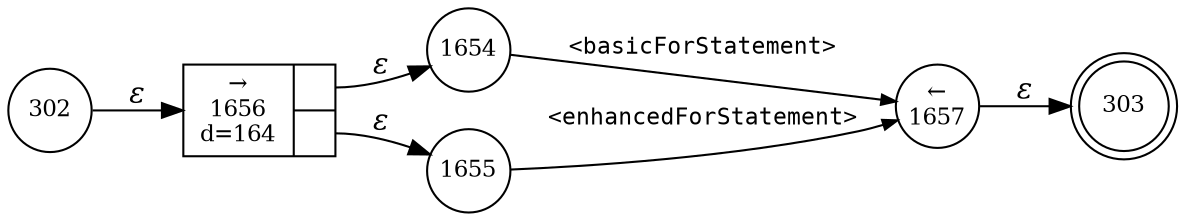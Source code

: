 digraph ATN {
rankdir=LR;
s303[fontsize=11, label="303", shape=doublecircle, fixedsize=true, width=.6];
s1654[fontsize=11,label="1654", shape=circle, fixedsize=true, width=.55, peripheries=1];
s1655[fontsize=11,label="1655", shape=circle, fixedsize=true, width=.55, peripheries=1];
s1656[fontsize=11,label="{&rarr;\n1656\nd=164|{<p0>|<p1>}}", shape=record, fixedsize=false, peripheries=1];
s1657[fontsize=11,label="&larr;\n1657", shape=circle, fixedsize=true, width=.55, peripheries=1];
s302[fontsize=11,label="302", shape=circle, fixedsize=true, width=.55, peripheries=1];
s302 -> s1656 [fontname="Times-Italic", label="&epsilon;"];
s1656:p0 -> s1654 [fontname="Times-Italic", label="&epsilon;"];
s1656:p1 -> s1655 [fontname="Times-Italic", label="&epsilon;"];
s1654 -> s1657 [fontsize=11, fontname="Courier", arrowsize=.7, label = "<basicForStatement>", arrowhead = normal];
s1655 -> s1657 [fontsize=11, fontname="Courier", arrowsize=.7, label = "<enhancedForStatement>", arrowhead = normal];
s1657 -> s303 [fontname="Times-Italic", label="&epsilon;"];
}